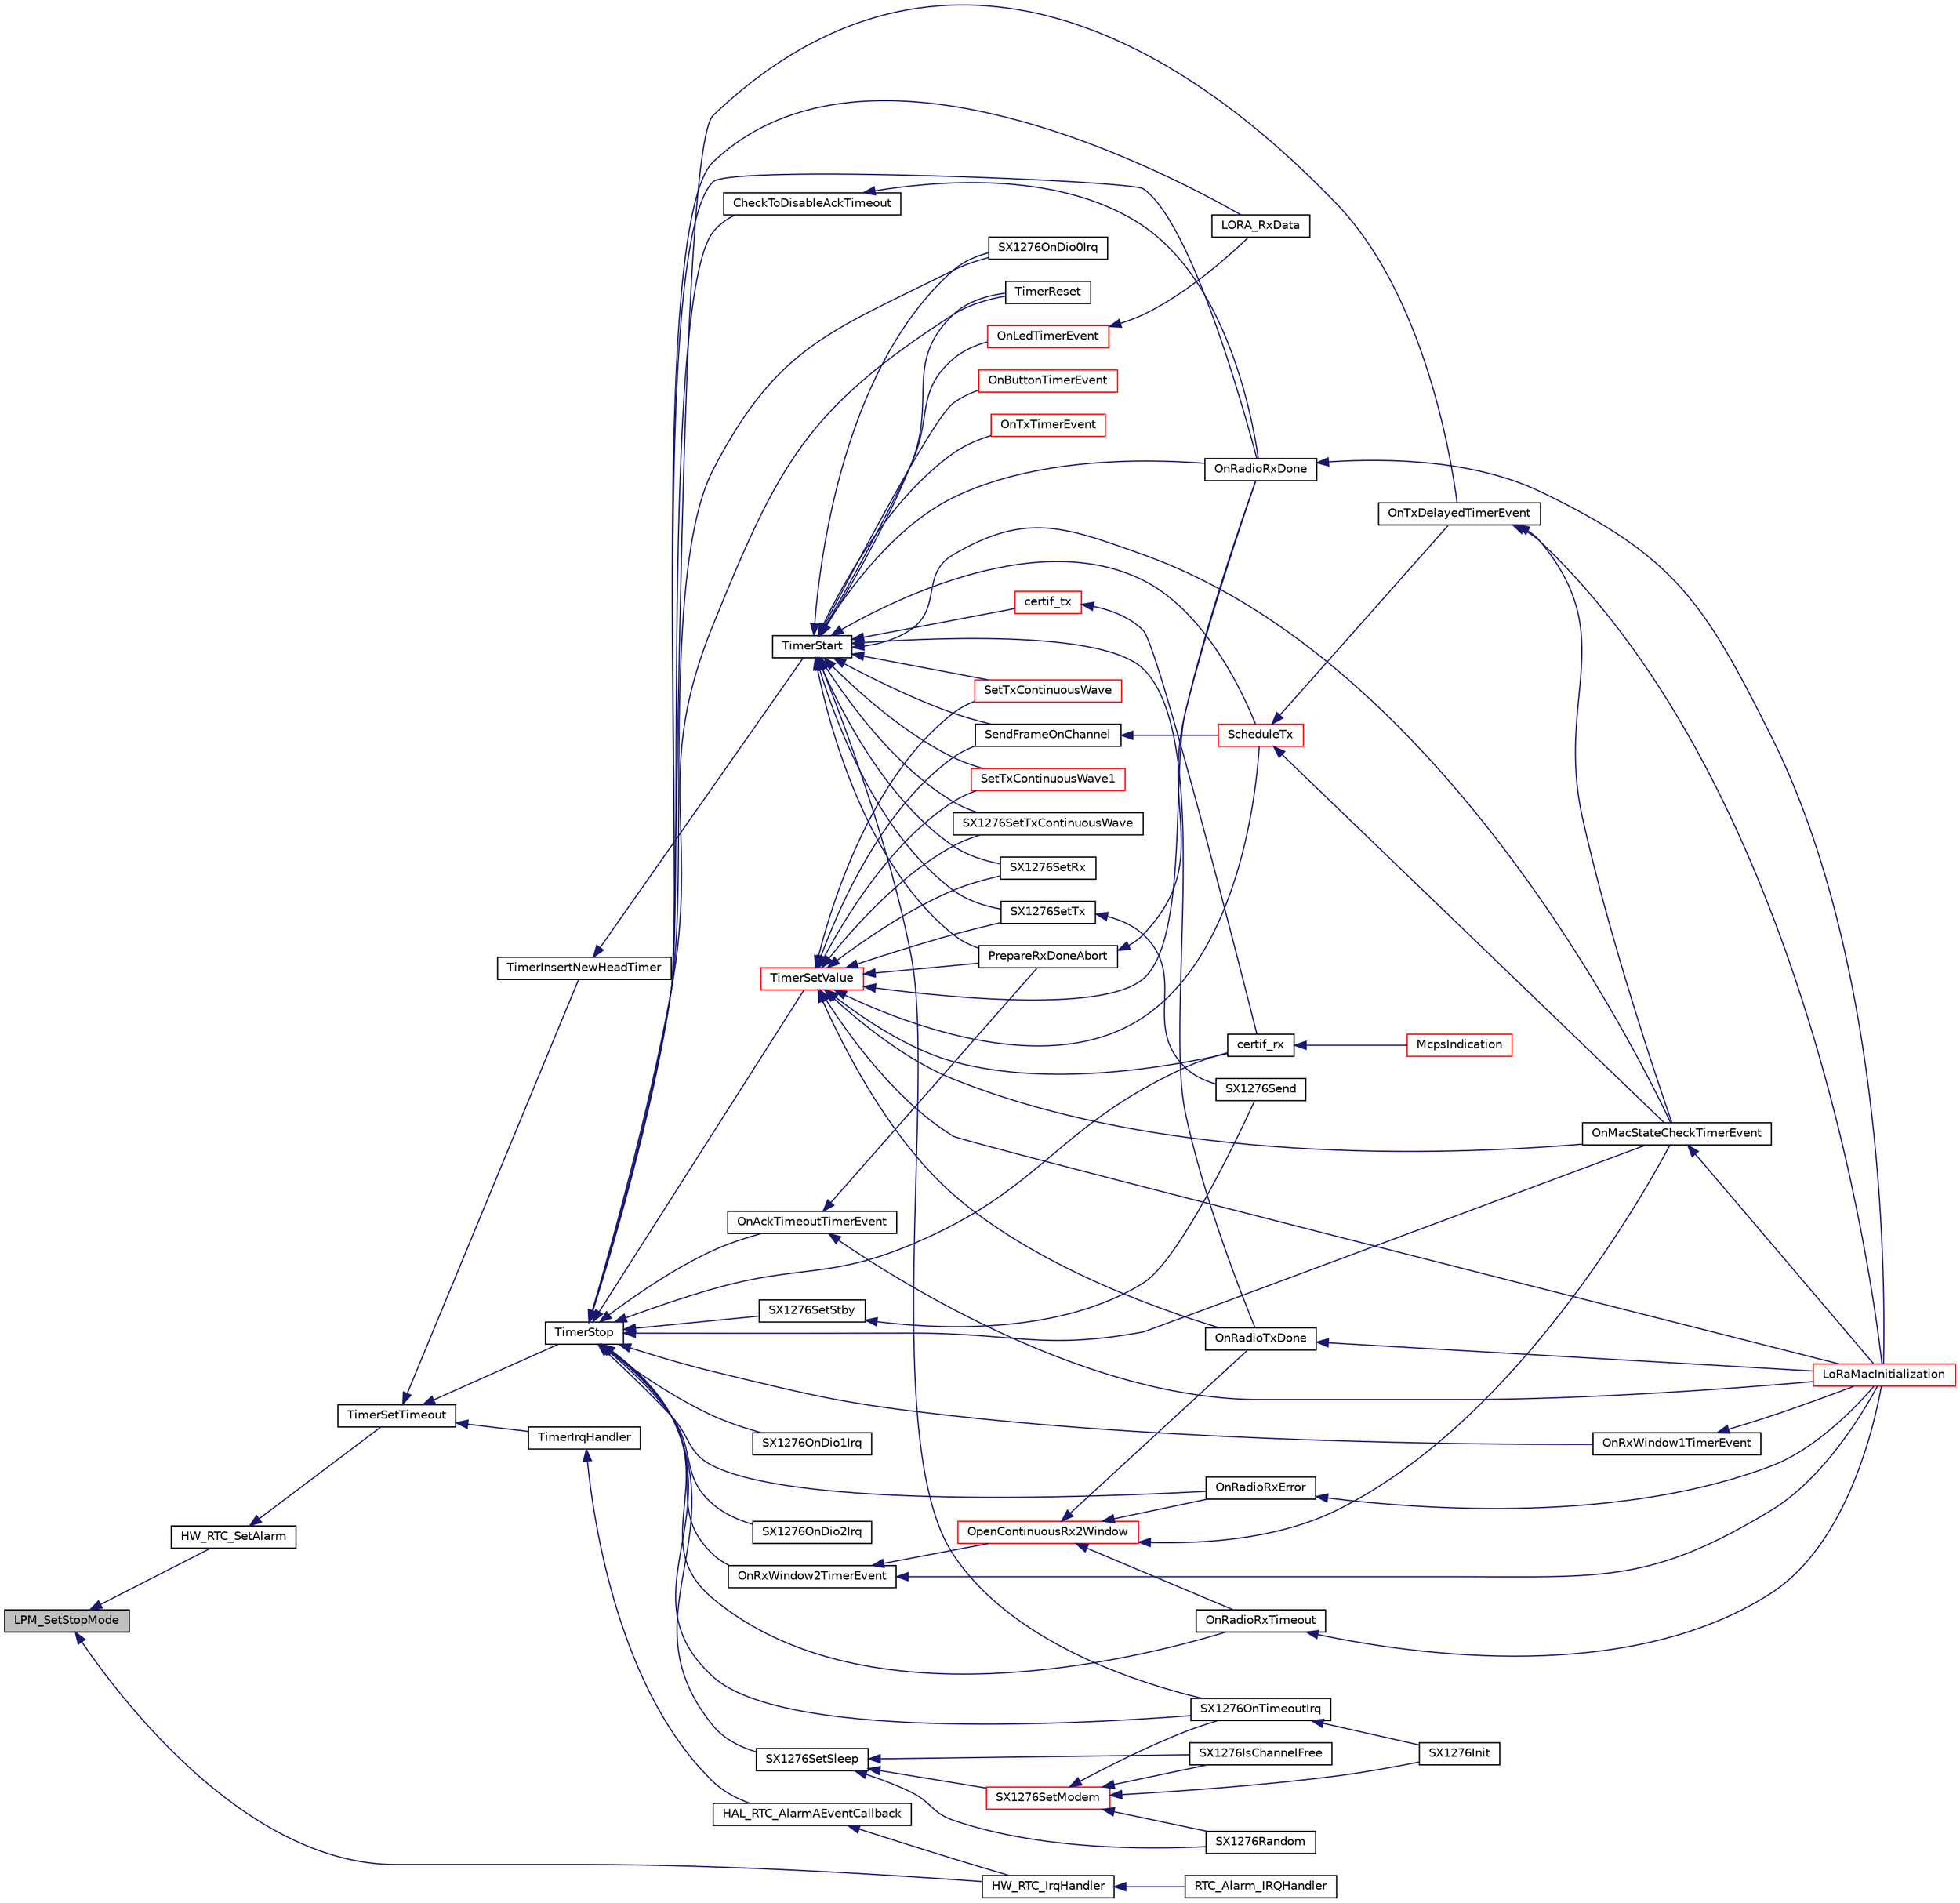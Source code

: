 digraph "LPM_SetStopMode"
{
  edge [fontname="Helvetica",fontsize="10",labelfontname="Helvetica",labelfontsize="10"];
  node [fontname="Helvetica",fontsize="10",shape=record];
  rankdir="LR";
  Node100 [label="LPM_SetStopMode",height=0.2,width=0.4,color="black", fillcolor="grey75", style="filled", fontcolor="black"];
  Node100 -> Node101 [dir="back",color="midnightblue",fontsize="10",style="solid",fontname="Helvetica"];
  Node101 [label="HW_RTC_SetAlarm",height=0.2,width=0.4,color="black", fillcolor="white", style="filled",URL="$group___lory_s_d_k___r_t_c___functions.html#ga09cec56d54c13de658fafdd003390771",tooltip="Set the alarm "];
  Node101 -> Node102 [dir="back",color="midnightblue",fontsize="10",style="solid",fontname="Helvetica"];
  Node102 [label="TimerSetTimeout",height=0.2,width=0.4,color="black", fillcolor="white", style="filled",URL="$time_server_8c.html#af90925c5246bd6bbc2863d08d4cca3a9",tooltip="Sets a timeout with the duration \"timestamp\" "];
  Node102 -> Node103 [dir="back",color="midnightblue",fontsize="10",style="solid",fontname="Helvetica"];
  Node103 [label="TimerInsertNewHeadTimer",height=0.2,width=0.4,color="black", fillcolor="white", style="filled",URL="$time_server_8c.html#abeff03f3b0a3356be8c833bb93d24458",tooltip="Adds or replace the head timer of the list. "];
  Node103 -> Node104 [dir="back",color="midnightblue",fontsize="10",style="solid",fontname="Helvetica"];
  Node104 [label="TimerStart",height=0.2,width=0.4,color="black", fillcolor="white", style="filled",URL="$time_server_8h.html#acd2c1f05aa1976f3bbedd389c8710a78",tooltip="Starts and adds the timer object to the list of timer events "];
  Node104 -> Node105 [dir="back",color="midnightblue",fontsize="10",style="solid",fontname="Helvetica"];
  Node105 [label="SX1276SetRx",height=0.2,width=0.4,color="black", fillcolor="white", style="filled",URL="$sx1276_8h.html#a8c2df9351fbde83379717dc6f76e5c11",tooltip="Sets the radio in reception mode for the given time "];
  Node104 -> Node106 [dir="back",color="midnightblue",fontsize="10",style="solid",fontname="Helvetica"];
  Node106 [label="SX1276SetTx",height=0.2,width=0.4,color="black", fillcolor="white", style="filled",URL="$sx1276_8c.html#a4aea9f6f1070dfd4e4b73bb5ddc1fe38",tooltip="Sets the SX1276 in transmission mode for the given time "];
  Node106 -> Node107 [dir="back",color="midnightblue",fontsize="10",style="solid",fontname="Helvetica"];
  Node107 [label="SX1276Send",height=0.2,width=0.4,color="black", fillcolor="white", style="filled",URL="$sx1276_8h.html#a901a3dcdbf26005e0f3f2def3e3d83b3",tooltip="Sends the buffer of size. Prepares the packet to be sent and sets the radio in transmission ..."];
  Node104 -> Node108 [dir="back",color="midnightblue",fontsize="10",style="solid",fontname="Helvetica"];
  Node108 [label="SX1276SetTxContinuousWave",height=0.2,width=0.4,color="black", fillcolor="white", style="filled",URL="$sx1276_8h.html#ac77895b054eb64df0ee2fa97061efae8",tooltip="Sets the radio in continuous wave transmission mode "];
  Node104 -> Node109 [dir="back",color="midnightblue",fontsize="10",style="solid",fontname="Helvetica"];
  Node109 [label="SX1276OnTimeoutIrq",height=0.2,width=0.4,color="black", fillcolor="white", style="filled",URL="$sx1276_8c.html#a3eda1c409a0269313a079389593d75cb",tooltip="Tx & Rx timeout timer callback "];
  Node109 -> Node110 [dir="back",color="midnightblue",fontsize="10",style="solid",fontname="Helvetica"];
  Node110 [label="SX1276Init",height=0.2,width=0.4,color="black", fillcolor="white", style="filled",URL="$sx1276_8h.html#a19a9ddff3f878b85e42c7571485fe3c8",tooltip="Initializes the radio "];
  Node104 -> Node111 [dir="back",color="midnightblue",fontsize="10",style="solid",fontname="Helvetica"];
  Node111 [label="SX1276OnDio0Irq",height=0.2,width=0.4,color="black", fillcolor="white", style="filled",URL="$sx1276_8c.html#a51cff5becabc1485224d53133f99e0e4",tooltip="DIO 0 IRQ callback "];
  Node104 -> Node112 [dir="back",color="midnightblue",fontsize="10",style="solid",fontname="Helvetica"];
  Node112 [label="certif_tx",height=0.2,width=0.4,color="red", fillcolor="white", style="filled",URL="$lora-test_8c.html#a735361add977554215fd3e1e70b74760"];
  Node112 -> Node113 [dir="back",color="midnightblue",fontsize="10",style="solid",fontname="Helvetica"];
  Node113 [label="certif_rx",height=0.2,width=0.4,color="black", fillcolor="white", style="filled",URL="$lora-test_8h.html#ad5e51928ecf0cca8d4f33f9e9c10aba4"];
  Node113 -> Node114 [dir="back",color="midnightblue",fontsize="10",style="solid",fontname="Helvetica"];
  Node114 [label="McpsIndication",height=0.2,width=0.4,color="red", fillcolor="white", style="filled",URL="$lora_8c.html#aa62f56dcd70e02213fc6e5d0f04b3d1c",tooltip="MCPS-Indication event function "];
  Node104 -> Node118 [dir="back",color="midnightblue",fontsize="10",style="solid",fontname="Helvetica"];
  Node118 [label="OnRadioTxDone",height=0.2,width=0.4,color="black", fillcolor="white", style="filled",URL="$_lo_ra_mac_8c.html#ac87ba7b0231ab8e90b130849e3dee4be",tooltip="Function to be executed on Radio Tx Done event "];
  Node118 -> Node119 [dir="back",color="midnightblue",fontsize="10",style="solid",fontname="Helvetica"];
  Node119 [label="LoRaMacInitialization",height=0.2,width=0.4,color="red", fillcolor="white", style="filled",URL="$group___l_o_r_a_m_a_c.html#ga7ca445cf825e45999810b3991273eba5",tooltip="LoRaMAC layer initialization "];
  Node104 -> Node120 [dir="back",color="midnightblue",fontsize="10",style="solid",fontname="Helvetica"];
  Node120 [label="PrepareRxDoneAbort",height=0.2,width=0.4,color="black", fillcolor="white", style="filled",URL="$_lo_ra_mac_8c.html#a420f8e89407bab48414b1058d8071c97",tooltip="This function prepares the MAC to abort the execution of function OnRadioRxDone in case of a receptio..."];
  Node120 -> Node121 [dir="back",color="midnightblue",fontsize="10",style="solid",fontname="Helvetica"];
  Node121 [label="OnRadioRxDone",height=0.2,width=0.4,color="black", fillcolor="white", style="filled",URL="$_lo_ra_mac_8c.html#a34d9307ff02304a070ade799731ae0ed",tooltip="Function to be executed on Radio Rx Done event "];
  Node121 -> Node119 [dir="back",color="midnightblue",fontsize="10",style="solid",fontname="Helvetica"];
  Node104 -> Node121 [dir="back",color="midnightblue",fontsize="10",style="solid",fontname="Helvetica"];
  Node104 -> Node122 [dir="back",color="midnightblue",fontsize="10",style="solid",fontname="Helvetica"];
  Node122 [label="OnMacStateCheckTimerEvent",height=0.2,width=0.4,color="black", fillcolor="white", style="filled",URL="$_lo_ra_mac_8c.html#a3f66ff4ffb45c3be2a603fec651da617",tooltip="Function executed on Resend Frame timer event. "];
  Node122 -> Node119 [dir="back",color="midnightblue",fontsize="10",style="solid",fontname="Helvetica"];
  Node104 -> Node123 [dir="back",color="midnightblue",fontsize="10",style="solid",fontname="Helvetica"];
  Node123 [label="ScheduleTx",height=0.2,width=0.4,color="red", fillcolor="white", style="filled",URL="$_lo_ra_mac_8c.html#afac9f47df560a2c63ebe868fcf531716"];
  Node123 -> Node122 [dir="back",color="midnightblue",fontsize="10",style="solid",fontname="Helvetica"];
  Node123 -> Node124 [dir="back",color="midnightblue",fontsize="10",style="solid",fontname="Helvetica"];
  Node124 [label="OnTxDelayedTimerEvent",height=0.2,width=0.4,color="black", fillcolor="white", style="filled",URL="$_lo_ra_mac_8c.html#aff2188867ec43982ec7701c4815bc0ba",tooltip="Function executed on duty cycle delayed Tx timer event "];
  Node124 -> Node122 [dir="back",color="midnightblue",fontsize="10",style="solid",fontname="Helvetica"];
  Node124 -> Node119 [dir="back",color="midnightblue",fontsize="10",style="solid",fontname="Helvetica"];
  Node104 -> Node135 [dir="back",color="midnightblue",fontsize="10",style="solid",fontname="Helvetica"];
  Node135 [label="SendFrameOnChannel",height=0.2,width=0.4,color="black", fillcolor="white", style="filled",URL="$_lo_ra_mac_8c.html#a2a974677f0401e2575148082667331de",tooltip="LoRaMAC layer prepared frame buffer transmission with channel specification "];
  Node135 -> Node123 [dir="back",color="midnightblue",fontsize="10",style="solid",fontname="Helvetica"];
  Node104 -> Node136 [dir="back",color="midnightblue",fontsize="10",style="solid",fontname="Helvetica"];
  Node136 [label="SetTxContinuousWave",height=0.2,width=0.4,color="red", fillcolor="white", style="filled",URL="$_lo_ra_mac_8c.html#a6a476e328faedf4544aa63adf40f931e",tooltip="Sets the radio in continuous transmission mode "];
  Node104 -> Node137 [dir="back",color="midnightblue",fontsize="10",style="solid",fontname="Helvetica"];
  Node137 [label="SetTxContinuousWave1",height=0.2,width=0.4,color="red", fillcolor="white", style="filled",URL="$_lo_ra_mac_8c.html#a1974034d3a6ef2a0c38f4f853cfb62fb",tooltip="Sets the radio in continuous transmission mode "];
  Node104 -> Node138 [dir="back",color="midnightblue",fontsize="10",style="solid",fontname="Helvetica"];
  Node138 [label="TimerReset",height=0.2,width=0.4,color="black", fillcolor="white", style="filled",URL="$time_server_8h.html#a7fbd64c53ec871110fabc5b14f212904",tooltip="Resets the timer object "];
  Node104 -> Node139 [dir="back",color="midnightblue",fontsize="10",style="solid",fontname="Helvetica"];
  Node139 [label="OnButtonTimerEvent",height=0.2,width=0.4,color="red", fillcolor="white", style="filled",URL="$main_8c.html#af27dc6b9241a921349087a139ca57d1e"];
  Node104 -> Node140 [dir="back",color="midnightblue",fontsize="10",style="solid",fontname="Helvetica"];
  Node140 [label="OnLedTimerEvent",height=0.2,width=0.4,color="red", fillcolor="white", style="filled",URL="$main_8c.html#a57a758d5054f3e0648c080c33f5384c6"];
  Node140 -> Node141 [dir="back",color="midnightblue",fontsize="10",style="solid",fontname="Helvetica"];
  Node141 [label="LORA_RxData",height=0.2,width=0.4,color="black", fillcolor="white", style="filled",URL="$main_8c.html#af9b5cc17bd270c1734e3e6465b75f86f"];
  Node104 -> Node130 [dir="back",color="midnightblue",fontsize="10",style="solid",fontname="Helvetica"];
  Node130 [label="OnTxTimerEvent",height=0.2,width=0.4,color="red", fillcolor="white", style="filled",URL="$main_8c.html#aa660732a6ebc018e235409094d603160"];
  Node102 -> Node142 [dir="back",color="midnightblue",fontsize="10",style="solid",fontname="Helvetica"];
  Node142 [label="TimerIrqHandler",height=0.2,width=0.4,color="black", fillcolor="white", style="filled",URL="$time_server_8h.html#a742ab8d86db201a8b5d900ce8e27cf90",tooltip="Timer IRQ event handler "];
  Node142 -> Node143 [dir="back",color="midnightblue",fontsize="10",style="solid",fontname="Helvetica"];
  Node143 [label="HAL_RTC_AlarmAEventCallback",height=0.2,width=0.4,color="black", fillcolor="white", style="filled",URL="$stm32l1xx__hal__msp_8c.html#a11aeff83fd498cddbed3bcddcf017e0a",tooltip="Alarm A callback. "];
  Node143 -> Node144 [dir="back",color="midnightblue",fontsize="10",style="solid",fontname="Helvetica"];
  Node144 [label="HW_RTC_IrqHandler",height=0.2,width=0.4,color="black", fillcolor="white", style="filled",URL="$group___lory_s_d_k___r_t_c___functions.html#gae8ae8ef64d3025701112d509285006d4",tooltip="RTC IRQ Handler on the RTC Alarm "];
  Node144 -> Node145 [dir="back",color="midnightblue",fontsize="10",style="solid",fontname="Helvetica"];
  Node145 [label="RTC_Alarm_IRQHandler",height=0.2,width=0.4,color="black", fillcolor="white", style="filled",URL="$stm32l1xx__it_8c.html#a4da4fb52ec579671d337938e78f9a207"];
  Node102 -> Node146 [dir="back",color="midnightblue",fontsize="10",style="solid",fontname="Helvetica"];
  Node146 [label="TimerStop",height=0.2,width=0.4,color="black", fillcolor="white", style="filled",URL="$time_server_8h.html#a8ae899c4e8a9abf49d825d6959aa6bcb",tooltip="Stops and removes the timer object from the list of timer events "];
  Node146 -> Node147 [dir="back",color="midnightblue",fontsize="10",style="solid",fontname="Helvetica"];
  Node147 [label="SX1276SetSleep",height=0.2,width=0.4,color="black", fillcolor="white", style="filled",URL="$sx1276_8h.html#a32a7b8c477b2f400f96a3255e1ab7620",tooltip="Sets the radio in sleep mode "];
  Node147 -> Node148 [dir="back",color="midnightblue",fontsize="10",style="solid",fontname="Helvetica"];
  Node148 [label="SX1276IsChannelFree",height=0.2,width=0.4,color="black", fillcolor="white", style="filled",URL="$sx1276_8h.html#a29f26f7258f8fcd5c27800295639d7c7",tooltip="Checks if the channel is free for the given time "];
  Node147 -> Node149 [dir="back",color="midnightblue",fontsize="10",style="solid",fontname="Helvetica"];
  Node149 [label="SX1276Random",height=0.2,width=0.4,color="black", fillcolor="white", style="filled",URL="$sx1276_8h.html#a9ba39c96b8e339b06dd24543920fd2f7",tooltip="Generates a 32 bits random value based on the RSSI readings "];
  Node147 -> Node150 [dir="back",color="midnightblue",fontsize="10",style="solid",fontname="Helvetica"];
  Node150 [label="SX1276SetModem",height=0.2,width=0.4,color="red", fillcolor="white", style="filled",URL="$sx1276_8h.html#a8325968bbefefab02537762dd274aa8b",tooltip="Configures the radio with the given modem "];
  Node150 -> Node110 [dir="back",color="midnightblue",fontsize="10",style="solid",fontname="Helvetica"];
  Node150 -> Node148 [dir="back",color="midnightblue",fontsize="10",style="solid",fontname="Helvetica"];
  Node150 -> Node149 [dir="back",color="midnightblue",fontsize="10",style="solid",fontname="Helvetica"];
  Node150 -> Node109 [dir="back",color="midnightblue",fontsize="10",style="solid",fontname="Helvetica"];
  Node146 -> Node155 [dir="back",color="midnightblue",fontsize="10",style="solid",fontname="Helvetica"];
  Node155 [label="SX1276SetStby",height=0.2,width=0.4,color="black", fillcolor="white", style="filled",URL="$sx1276_8h.html#aaef7a98104b400b235ef76de0cfb17df",tooltip="Sets the radio in standby mode "];
  Node155 -> Node107 [dir="back",color="midnightblue",fontsize="10",style="solid",fontname="Helvetica"];
  Node146 -> Node109 [dir="back",color="midnightblue",fontsize="10",style="solid",fontname="Helvetica"];
  Node146 -> Node111 [dir="back",color="midnightblue",fontsize="10",style="solid",fontname="Helvetica"];
  Node146 -> Node156 [dir="back",color="midnightblue",fontsize="10",style="solid",fontname="Helvetica"];
  Node156 [label="SX1276OnDio1Irq",height=0.2,width=0.4,color="black", fillcolor="white", style="filled",URL="$sx1276_8c.html#a9b73d7de11f1d4325b0780938d6328fe",tooltip="DIO 1 IRQ callback "];
  Node146 -> Node157 [dir="back",color="midnightblue",fontsize="10",style="solid",fontname="Helvetica"];
  Node157 [label="SX1276OnDio2Irq",height=0.2,width=0.4,color="black", fillcolor="white", style="filled",URL="$sx1276_8c.html#a6be9c1a3560cc9d8bc746dcb82f5d8ea",tooltip="DIO 2 IRQ callback "];
  Node146 -> Node113 [dir="back",color="midnightblue",fontsize="10",style="solid",fontname="Helvetica"];
  Node146 -> Node121 [dir="back",color="midnightblue",fontsize="10",style="solid",fontname="Helvetica"];
  Node146 -> Node158 [dir="back",color="midnightblue",fontsize="10",style="solid",fontname="Helvetica"];
  Node158 [label="OnRadioRxError",height=0.2,width=0.4,color="black", fillcolor="white", style="filled",URL="$_lo_ra_mac_8c.html#a414d6e1b6ffc2d8b5dfe2621a9c35ca5",tooltip="Function executed on Radio Rx error event "];
  Node158 -> Node119 [dir="back",color="midnightblue",fontsize="10",style="solid",fontname="Helvetica"];
  Node146 -> Node159 [dir="back",color="midnightblue",fontsize="10",style="solid",fontname="Helvetica"];
  Node159 [label="OnRadioRxTimeout",height=0.2,width=0.4,color="black", fillcolor="white", style="filled",URL="$_lo_ra_mac_8c.html#a4aa0011eefde1209939b3736fb62fbd1",tooltip="Function executed on Radio Rx Timeout event "];
  Node159 -> Node119 [dir="back",color="midnightblue",fontsize="10",style="solid",fontname="Helvetica"];
  Node146 -> Node122 [dir="back",color="midnightblue",fontsize="10",style="solid",fontname="Helvetica"];
  Node146 -> Node124 [dir="back",color="midnightblue",fontsize="10",style="solid",fontname="Helvetica"];
  Node146 -> Node160 [dir="back",color="midnightblue",fontsize="10",style="solid",fontname="Helvetica"];
  Node160 [label="OnRxWindow1TimerEvent",height=0.2,width=0.4,color="black", fillcolor="white", style="filled",URL="$_lo_ra_mac_8c.html#aee5c5399a6f41188ba87be8239bae8a9",tooltip="Function executed on first Rx window timer event "];
  Node160 -> Node119 [dir="back",color="midnightblue",fontsize="10",style="solid",fontname="Helvetica"];
  Node146 -> Node161 [dir="back",color="midnightblue",fontsize="10",style="solid",fontname="Helvetica"];
  Node161 [label="OnRxWindow2TimerEvent",height=0.2,width=0.4,color="black", fillcolor="white", style="filled",URL="$_lo_ra_mac_8c.html#a280d52c79c5de2428ef3f1e361043b23",tooltip="Function executed on second Rx window timer event "];
  Node161 -> Node162 [dir="back",color="midnightblue",fontsize="10",style="solid",fontname="Helvetica"];
  Node162 [label="OpenContinuousRx2Window",height=0.2,width=0.4,color="red", fillcolor="white", style="filled",URL="$_lo_ra_mac_8c.html#aeadfc508b9129926685664bc456db4f6",tooltip="Opens up a continuous RX 2 window. This is used for class c devices. "];
  Node162 -> Node118 [dir="back",color="midnightblue",fontsize="10",style="solid",fontname="Helvetica"];
  Node162 -> Node158 [dir="back",color="midnightblue",fontsize="10",style="solid",fontname="Helvetica"];
  Node162 -> Node159 [dir="back",color="midnightblue",fontsize="10",style="solid",fontname="Helvetica"];
  Node162 -> Node122 [dir="back",color="midnightblue",fontsize="10",style="solid",fontname="Helvetica"];
  Node161 -> Node119 [dir="back",color="midnightblue",fontsize="10",style="solid",fontname="Helvetica"];
  Node146 -> Node167 [dir="back",color="midnightblue",fontsize="10",style="solid",fontname="Helvetica"];
  Node167 [label="CheckToDisableAckTimeout",height=0.2,width=0.4,color="black", fillcolor="white", style="filled",URL="$_lo_ra_mac_8c.html#aa36f254fbd91a58953cad5a84d651db3",tooltip="Check if the OnAckTimeoutTimer has do be disabled. If so, the function disables it. "];
  Node167 -> Node121 [dir="back",color="midnightblue",fontsize="10",style="solid",fontname="Helvetica"];
  Node146 -> Node168 [dir="back",color="midnightblue",fontsize="10",style="solid",fontname="Helvetica"];
  Node168 [label="OnAckTimeoutTimerEvent",height=0.2,width=0.4,color="black", fillcolor="white", style="filled",URL="$_lo_ra_mac_8c.html#a519a3e861bd16b2720a427308c6addc6",tooltip="Function executed on AckTimeout timer event "];
  Node168 -> Node120 [dir="back",color="midnightblue",fontsize="10",style="solid",fontname="Helvetica"];
  Node168 -> Node119 [dir="back",color="midnightblue",fontsize="10",style="solid",fontname="Helvetica"];
  Node146 -> Node138 [dir="back",color="midnightblue",fontsize="10",style="solid",fontname="Helvetica"];
  Node146 -> Node169 [dir="back",color="midnightblue",fontsize="10",style="solid",fontname="Helvetica"];
  Node169 [label="TimerSetValue",height=0.2,width=0.4,color="red", fillcolor="white", style="filled",URL="$time_server_8h.html#ad56c30124de6deefb3e32bbee2a4ba46",tooltip="Set timer new timeout value "];
  Node169 -> Node105 [dir="back",color="midnightblue",fontsize="10",style="solid",fontname="Helvetica"];
  Node169 -> Node106 [dir="back",color="midnightblue",fontsize="10",style="solid",fontname="Helvetica"];
  Node169 -> Node108 [dir="back",color="midnightblue",fontsize="10",style="solid",fontname="Helvetica"];
  Node169 -> Node113 [dir="back",color="midnightblue",fontsize="10",style="solid",fontname="Helvetica"];
  Node169 -> Node118 [dir="back",color="midnightblue",fontsize="10",style="solid",fontname="Helvetica"];
  Node169 -> Node120 [dir="back",color="midnightblue",fontsize="10",style="solid",fontname="Helvetica"];
  Node169 -> Node121 [dir="back",color="midnightblue",fontsize="10",style="solid",fontname="Helvetica"];
  Node169 -> Node122 [dir="back",color="midnightblue",fontsize="10",style="solid",fontname="Helvetica"];
  Node169 -> Node123 [dir="back",color="midnightblue",fontsize="10",style="solid",fontname="Helvetica"];
  Node169 -> Node135 [dir="back",color="midnightblue",fontsize="10",style="solid",fontname="Helvetica"];
  Node169 -> Node136 [dir="back",color="midnightblue",fontsize="10",style="solid",fontname="Helvetica"];
  Node169 -> Node137 [dir="back",color="midnightblue",fontsize="10",style="solid",fontname="Helvetica"];
  Node169 -> Node119 [dir="back",color="midnightblue",fontsize="10",style="solid",fontname="Helvetica"];
  Node146 -> Node141 [dir="back",color="midnightblue",fontsize="10",style="solid",fontname="Helvetica"];
  Node100 -> Node144 [dir="back",color="midnightblue",fontsize="10",style="solid",fontname="Helvetica"];
}
